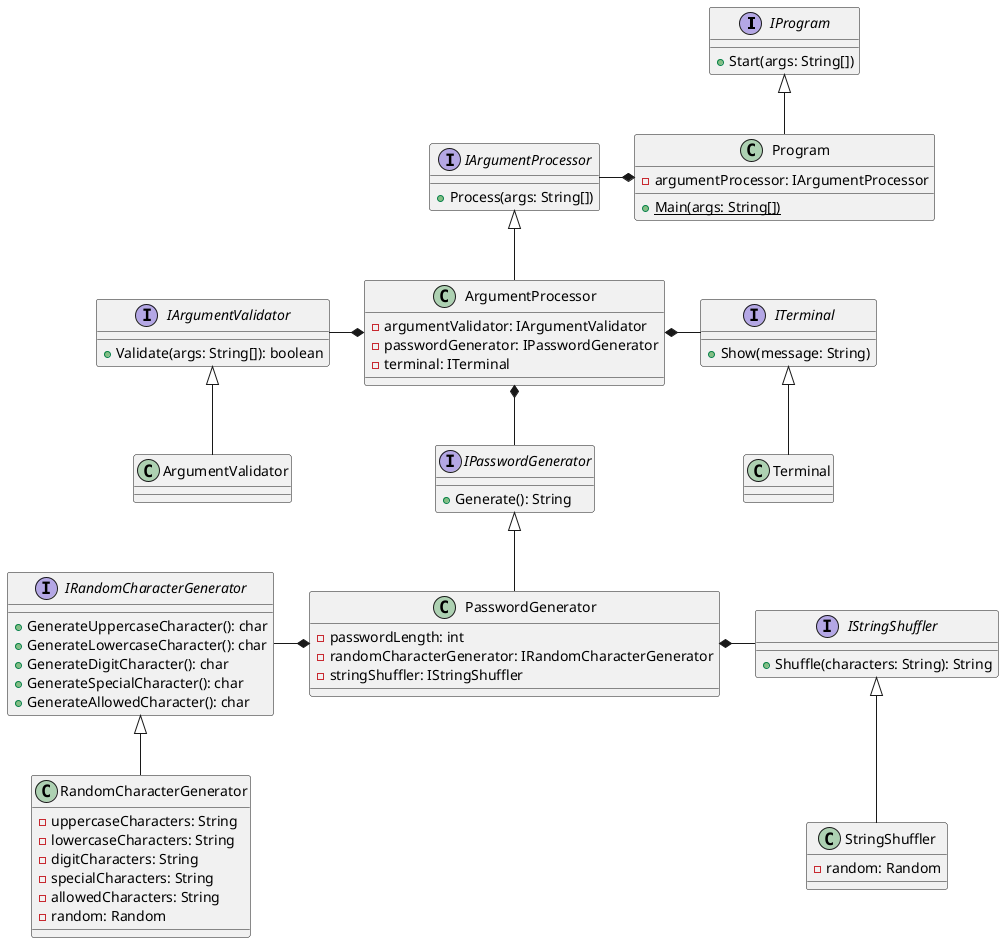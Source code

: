 @startuml Class
'https://plantuml.com/class-diagram

interface IProgram {
    + Start(args: String[])
}

class Program {
    - argumentProcessor: IArgumentProcessor
    + {static} Main(args: String[])
}

interface IArgumentValidator {
    + Validate(args: String[]): boolean
}

class ArgumentValidator {
}

interface IArgumentProcessor {
    + Process(args: String[])
}

class ArgumentProcessor {
    - argumentValidator: IArgumentValidator
    - passwordGenerator: IPasswordGenerator
    - terminal: ITerminal
}

interface ITerminal {
    + Show(message: String)
}

class Terminal {
}

interface IPasswordGenerator {
    + Generate(): String
}

class PasswordGenerator {
    - passwordLength: int
    - randomCharacterGenerator: IRandomCharacterGenerator
    - stringShuffler: IStringShuffler
}

interface IRandomCharacterGenerator {
    + GenerateUppercaseCharacter(): char
    + GenerateLowercaseCharacter(): char
    + GenerateDigitCharacter(): char
    + GenerateSpecialCharacter(): char
    + GenerateAllowedCharacter(): char
}

class RandomCharacterGenerator {
    - uppercaseCharacters: String
    - lowercaseCharacters: String
    - digitCharacters: String
    - specialCharacters: String
    - allowedCharacters: String
    - random: Random
}

interface IStringShuffler {
    + Shuffle(characters: String): String
}

class StringShuffler {
    - random: Random
}

IArgumentValidator <|-- ArgumentValidator
IArgumentProcessor <|-- ArgumentProcessor
ITerminal <|-- Terminal
IPasswordGenerator <|-- PasswordGenerator
IProgram <|-- Program
IRandomCharacterGenerator <|-- RandomCharacterGenerator
IStringShuffler <|-- StringShuffler

Program *--l IArgumentProcessor

ArgumentProcessor *--l IArgumentValidator
ArgumentProcessor *--d IPasswordGenerator
ArgumentProcessor *--r ITerminal

PasswordGenerator *--l IRandomCharacterGenerator
PasswordGenerator *--r IStringShuffler
@enduml